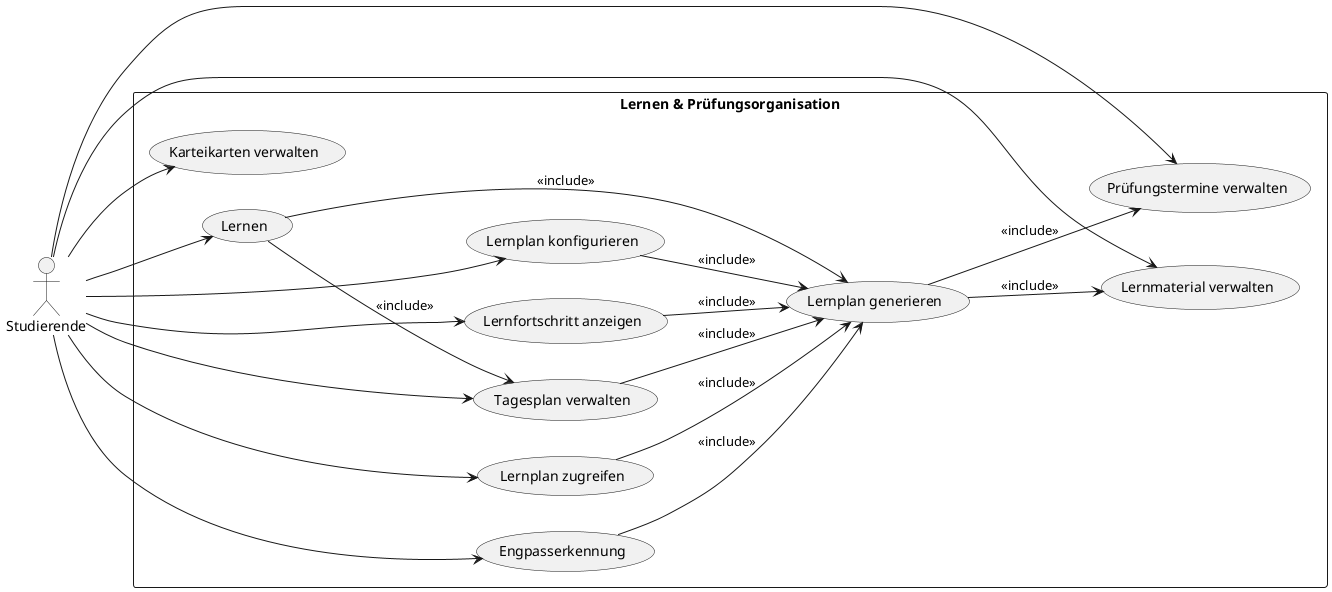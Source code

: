 @startuml
left to right direction
skinparam packageStyle rectangle

actor "Studierende" as Student

package "Lernen & Prüfungsorganisation" {

    usecase "Lernen" as lernen
    usecase "Prüfungstermine verwalten" as pruefungstermine_verwalten
    usecase "Lernmaterial verwalten" as lernmaterial_verwalten
    usecase "Lernplan konfigurieren" as lernplan_konfigurieren
    usecase "Lernfortschritt anzeigen" as lernfortschritt
    usecase "Tagesplan verwalten" as tagesplan
    usecase "Karteikarten verwalten" as karteikarten
    usecase "Lernplan zugreifen" as lernplan_zugriff
    usecase "Lernplan generieren" as lernplan_generieren
    usecase "Engpasserkennung" as engpasserkennung
    
}

Student --> lernen
Student --> pruefungstermine_verwalten
Student --> lernmaterial_verwalten
Student --> lernplan_konfigurieren
Student --> lernfortschritt
Student --> tagesplan
Student --> karteikarten
Student --> lernplan_zugriff
Student --> engpasserkennung



lernen --> lernplan_generieren : <<include>>
lernen --> tagesplan : <<include>>

lernplan_generieren --> lernmaterial_verwalten : <<include>>
lernplan_generieren --> pruefungstermine_verwalten : <<include>>

lernplan_konfigurieren --> lernplan_generieren : <<include>>

engpasserkennung --> lernplan_generieren : <<include>>

tagesplan --> lernplan_generieren : <<include>>

lernplan_zugriff --> lernplan_generieren : <<include>>

lernfortschritt --> lernplan_generieren : <<include>>



/'
Prüfungstermine verwalten: Grundlage der software	
Lernmaterial verwalten: Funktion nicht notwendig	
Lernplan erstellen: Grundlage der software	
Lernfortschritt anzeigen: Nicht notwendig für Kernfuktion	
Tagesplan verwalten: Lernfortschritt eintragen notwendig	
Karteikarten verwalten: nice to have 	
Lernplan zugreifen: abhängigkeit nicht gegeben	
Lernplan generieren: notwendig für Lernfortschritt	
Engpasserkennung und Wiederholungsvorschläge: halt dich an lernplan	
'/

@enduml
